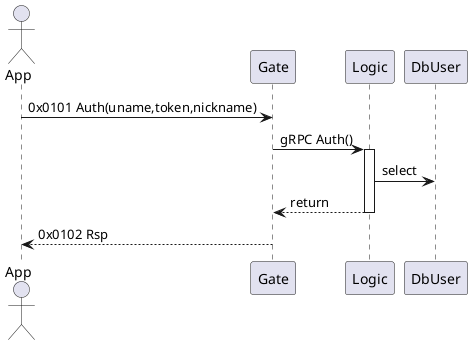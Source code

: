 1.login
@startuml
actor App

App -> Gate: 0x0101 Auth(uname,token,nickname)
Gate -> Logic: gRPC Auth()
activate Logic

Logic -> DbUser: select
Logic --> Gate: return
deactivate Logic

Gate --> App: 0x0102 Rsp
@enduml

2.grpc服务注册
@startuml
Gate -> Logic: gRPC Ping()
Logic --> Gate: return
@enduml